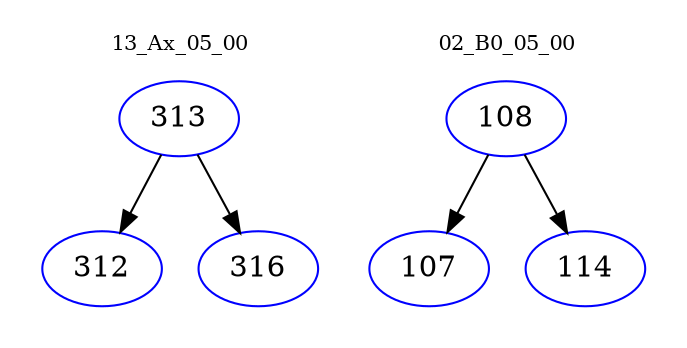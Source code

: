 digraph{
subgraph cluster_0 {
color = white
label = "13_Ax_05_00";
fontsize=10;
T0_313 [label="313", color="blue"]
T0_313 -> T0_312 [color="black"]
T0_312 [label="312", color="blue"]
T0_313 -> T0_316 [color="black"]
T0_316 [label="316", color="blue"]
}
subgraph cluster_1 {
color = white
label = "02_B0_05_00";
fontsize=10;
T1_108 [label="108", color="blue"]
T1_108 -> T1_107 [color="black"]
T1_107 [label="107", color="blue"]
T1_108 -> T1_114 [color="black"]
T1_114 [label="114", color="blue"]
}
}
